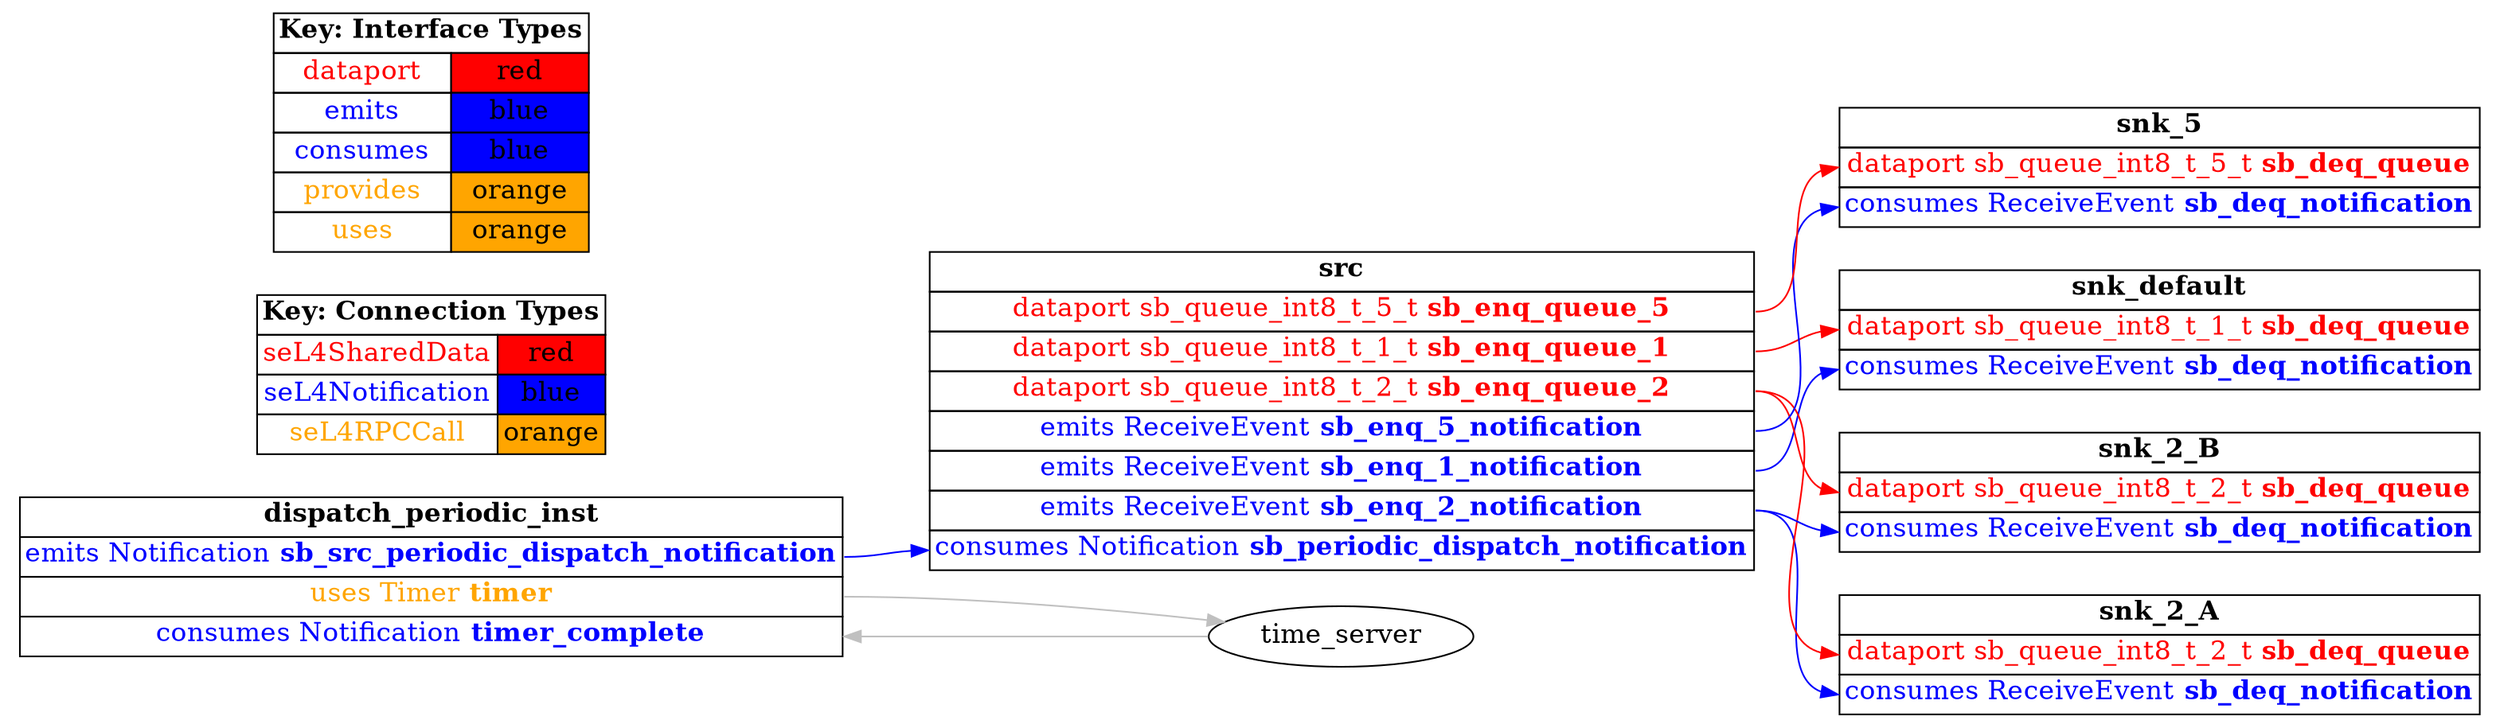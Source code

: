 digraph g {
graph [
  overlap = false,
  rankdir = "LR"
];
node [
  fontsize = "16",
  shape = "ellipse"
];
edge [
];

src [
  label=<
    <TABLE BORDER="0" CELLBORDER="1" CELLSPACING="0">
      <TR><TD><B>src</B></TD></TR>
      <TR><TD PORT="sb_enq_queue_5"><FONT COLOR="red">dataport sb_queue_int8_t_5_t <B>sb_enq_queue_5</B></FONT></TD></TR>
      <TR><TD PORT="sb_enq_queue_1"><FONT COLOR="red">dataport sb_queue_int8_t_1_t <B>sb_enq_queue_1</B></FONT></TD></TR>
      <TR><TD PORT="sb_enq_queue_2"><FONT COLOR="red">dataport sb_queue_int8_t_2_t <B>sb_enq_queue_2</B></FONT></TD></TR>
      <TR><TD PORT="sb_enq_5_notification"><FONT COLOR="blue">emits ReceiveEvent <B>sb_enq_5_notification</B></FONT></TD></TR>
      <TR><TD PORT="sb_enq_1_notification"><FONT COLOR="blue">emits ReceiveEvent <B>sb_enq_1_notification</B></FONT></TD></TR>
      <TR><TD PORT="sb_enq_2_notification"><FONT COLOR="blue">emits ReceiveEvent <B>sb_enq_2_notification</B></FONT></TD></TR>
      <TR><TD PORT="sb_periodic_dispatch_notification"><FONT COLOR="blue">consumes Notification <B>sb_periodic_dispatch_notification</B></FONT></TD></TR>"
    </TABLE>
  >
  shape=plaintext
];

snk_default [
  label=<
    <TABLE BORDER="0" CELLBORDER="1" CELLSPACING="0">
      <TR><TD><B>snk_default</B></TD></TR>
      <TR><TD PORT="sb_deq_queue"><FONT COLOR="red">dataport sb_queue_int8_t_1_t <B>sb_deq_queue</B></FONT></TD></TR>
      <TR><TD PORT="sb_deq_notification"><FONT COLOR="blue">consumes ReceiveEvent <B>sb_deq_notification</B></FONT></TD></TR>"
    </TABLE>
  >
  shape=plaintext
];

snk_2_A [
  label=<
    <TABLE BORDER="0" CELLBORDER="1" CELLSPACING="0">
      <TR><TD><B>snk_2_A</B></TD></TR>
      <TR><TD PORT="sb_deq_queue"><FONT COLOR="red">dataport sb_queue_int8_t_2_t <B>sb_deq_queue</B></FONT></TD></TR>
      <TR><TD PORT="sb_deq_notification"><FONT COLOR="blue">consumes ReceiveEvent <B>sb_deq_notification</B></FONT></TD></TR>"
    </TABLE>
  >
  shape=plaintext
];

snk_2_B [
  label=<
    <TABLE BORDER="0" CELLBORDER="1" CELLSPACING="0">
      <TR><TD><B>snk_2_B</B></TD></TR>
      <TR><TD PORT="sb_deq_queue"><FONT COLOR="red">dataport sb_queue_int8_t_2_t <B>sb_deq_queue</B></FONT></TD></TR>
      <TR><TD PORT="sb_deq_notification"><FONT COLOR="blue">consumes ReceiveEvent <B>sb_deq_notification</B></FONT></TD></TR>"
    </TABLE>
  >
  shape=plaintext
];

snk_5 [
  label=<
    <TABLE BORDER="0" CELLBORDER="1" CELLSPACING="0">
      <TR><TD><B>snk_5</B></TD></TR>
      <TR><TD PORT="sb_deq_queue"><FONT COLOR="red">dataport sb_queue_int8_t_5_t <B>sb_deq_queue</B></FONT></TD></TR>
      <TR><TD PORT="sb_deq_notification"><FONT COLOR="blue">consumes ReceiveEvent <B>sb_deq_notification</B></FONT></TD></TR>"
    </TABLE>
  >
  shape=plaintext
];

dispatch_periodic_inst [
  label=<
    <TABLE BORDER="0" CELLBORDER="1" CELLSPACING="0">
      <TR><TD><B>dispatch_periodic_inst</B></TD></TR>
      <TR><TD PORT="sb_src_periodic_dispatch_notification"><FONT COLOR="blue">emits Notification <B>sb_src_periodic_dispatch_notification</B></FONT></TD></TR>
      <TR><TD PORT="timer"><FONT COLOR="orange">uses Timer <B>timer</B></FONT></TD></TR>
      <TR><TD PORT="timer_complete"><FONT COLOR="blue">consumes Notification <B>timer_complete</B></FONT></TD></TR>"
    </TABLE>
  >
  shape=plaintext
];

connectiontypekey [
  label=<
   <TABLE BORDER="0" CELLBORDER="1" CELLSPACING="0">
     <TR><TD COLSPAN="2"><B>Key: Connection Types</B></TD></TR>
     <TR><TD><FONT COLOR="red">seL4SharedData</FONT></TD><TD BGCOLOR="red">red</TD></TR>
     <TR><TD><FONT COLOR="blue">seL4Notification</FONT></TD><TD BGCOLOR="blue">blue</TD></TR>
     <TR><TD><FONT COLOR="orange">seL4RPCCall</FONT></TD><TD BGCOLOR="orange">orange</TD></TR>
   </TABLE>
  >
  shape=plaintext
];

interfacetypekey [
  label=<
   <TABLE BORDER="0" CELLBORDER="1" CELLSPACING="0">
     <TR><TD COLSPAN="2"><B>Key: Interface Types</B></TD></TR>
     <TR><TD><FONT COLOR="red">dataport</FONT></TD><TD BGCOLOR="red">red</TD></TR>
     <TR><TD><FONT COLOR="blue">emits</FONT></TD><TD BGCOLOR="blue">blue</TD></TR>
     <TR><TD><FONT COLOR="blue">consumes</FONT></TD><TD BGCOLOR="blue">blue</TD></TR>
     <TR><TD><FONT COLOR="orange">provides</FONT></TD><TD BGCOLOR="orange">orange</TD></TR>
     <TR><TD><FONT COLOR="orange">uses</FONT></TD><TD BGCOLOR="orange">orange</TD></TR>
   </TABLE>
  >
  shape=plaintext
];

"dispatch_periodic_inst":sb_src_periodic_dispatch_notification -> "src":sb_periodic_dispatch_notification [
  color="blue"
  //label = "seL4Notification"
  id = conn1
];

"src":sb_enq_1_notification -> "snk_default":sb_deq_notification [
  color="blue"
  //label = "seL4Notification"
  id = conn2
];

"src":sb_enq_queue_1 -> "snk_default":sb_deq_queue [
  color="red"
  //label = "seL4SharedData"
  id = conn3
];

"src":sb_enq_2_notification -> "snk_2_A":sb_deq_notification [
  color="blue"
  //label = "seL4Notification"
  id = conn4
];

"src":sb_enq_queue_2 -> "snk_2_A":sb_deq_queue [
  color="red"
  //label = "seL4SharedData"
  id = conn5
];

"src":sb_enq_2_notification -> "snk_2_B":sb_deq_notification [
  color="blue"
  //label = "seL4Notification"
  id = conn6
];

"src":sb_enq_queue_2 -> "snk_2_B":sb_deq_queue [
  color="red"
  //label = "seL4SharedData"
  id = conn7
];

"src":sb_enq_5_notification -> "snk_5":sb_deq_notification [
  color="blue"
  //label = "seL4Notification"
  id = conn8
];

"src":sb_enq_queue_5 -> "snk_5":sb_deq_queue [
  color="red"
  //label = "seL4SharedData"
  id = conn9
];

"dispatch_periodic_inst":timer -> "time_server":the_timer [
  color="grey"
  //label = "seL4TimeServer"
  id = conn10
];

"time_server":timer_notification -> "dispatch_periodic_inst":timer_complete [
  color="grey"
  //label = "seL4GlobalAsynchCallback"
  id = conn11
];

}